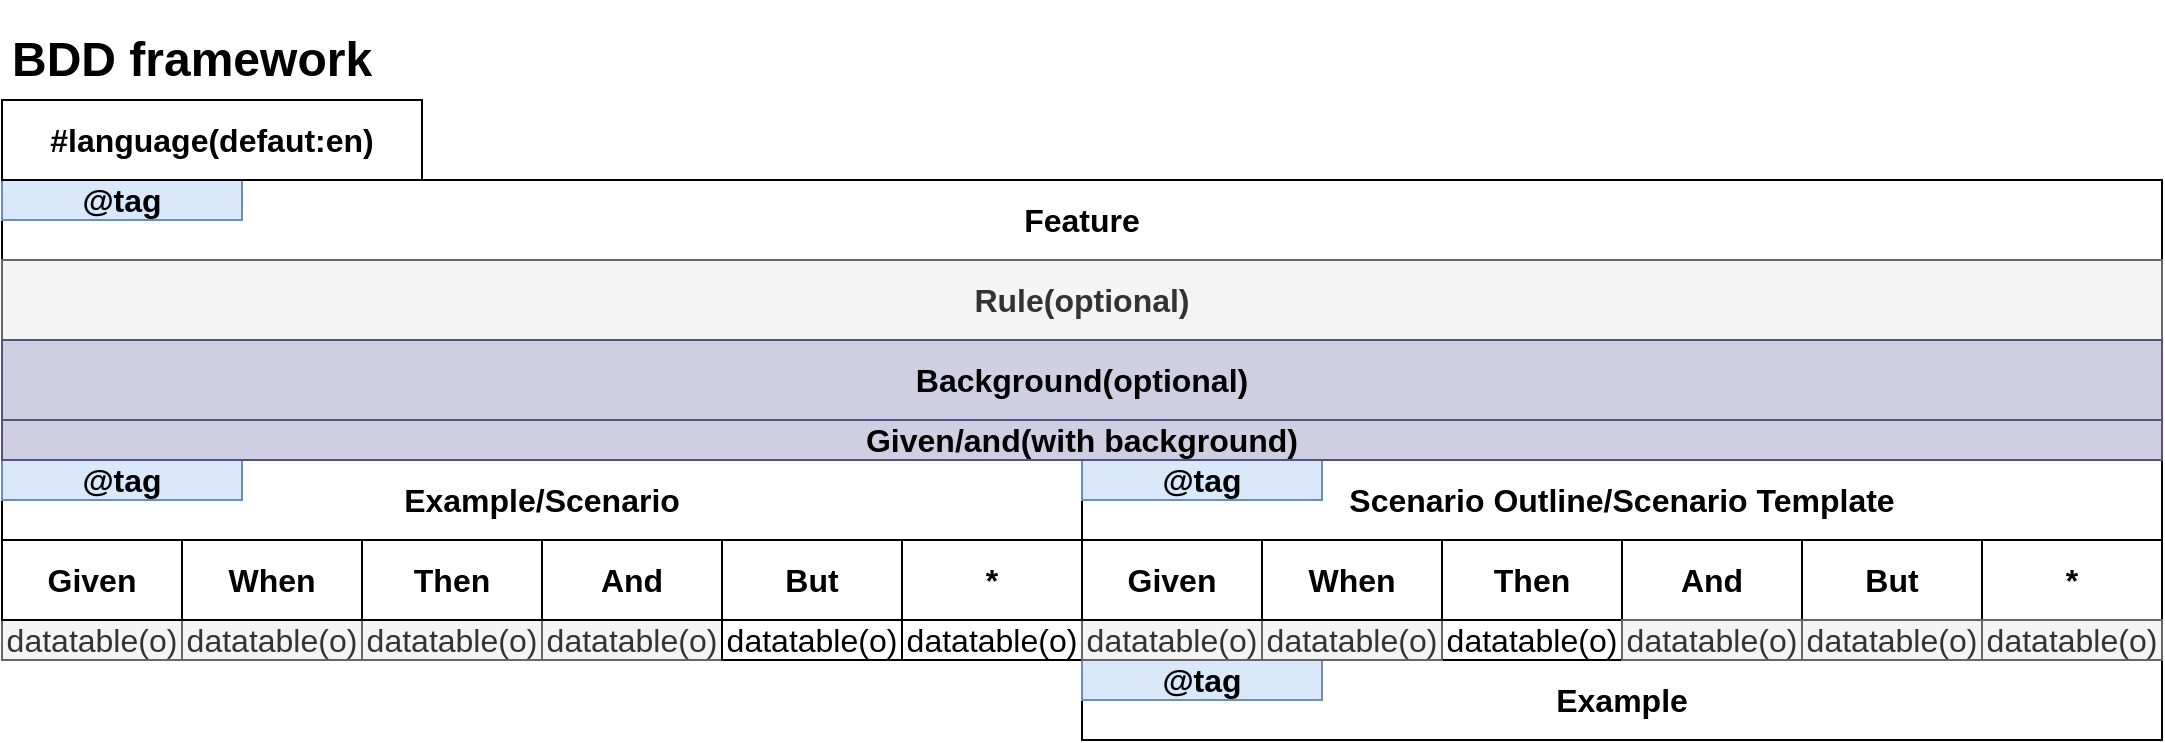 <mxfile version="14.6.6" type="github">
  <diagram id="nuZb1Sd50eIRU1UU2csQ" name="Page-1">
    <mxGraphModel dx="1549" dy="821" grid="1" gridSize="10" guides="1" tooltips="1" connect="1" arrows="1" fold="1" page="1" pageScale="1" pageWidth="827" pageHeight="1169" math="0" shadow="0">
      <root>
        <mxCell id="0" />
        <mxCell id="1" parent="0" />
        <mxCell id="ZxRTsEk0_31swbe6dqES-1" value="Feature" style="rounded=0;whiteSpace=wrap;html=1;fontStyle=1;fontSize=16;" vertex="1" parent="1">
          <mxGeometry x="110" y="110" width="1080" height="40" as="geometry" />
        </mxCell>
        <mxCell id="ZxRTsEk0_31swbe6dqES-2" value="&lt;h1&gt;BDD framework&lt;/h1&gt;" style="text;html=1;strokeColor=none;fillColor=none;spacing=5;spacingTop=-20;whiteSpace=wrap;overflow=hidden;rounded=0;" vertex="1" parent="1">
          <mxGeometry x="110" y="30" width="190" height="50" as="geometry" />
        </mxCell>
        <mxCell id="ZxRTsEk0_31swbe6dqES-3" value="Rule(optional)" style="rounded=0;whiteSpace=wrap;html=1;fontStyle=1;fontSize=16;fillColor=#f5f5f5;strokeColor=#666666;fontColor=#333333;" vertex="1" parent="1">
          <mxGeometry x="110" y="150" width="1080" height="40" as="geometry" />
        </mxCell>
        <mxCell id="ZxRTsEk0_31swbe6dqES-4" value="Example/Scenario" style="rounded=0;whiteSpace=wrap;html=1;fontStyle=1;fontSize=16;" vertex="1" parent="1">
          <mxGeometry x="110" y="250" width="540" height="40" as="geometry" />
        </mxCell>
        <mxCell id="ZxRTsEk0_31swbe6dqES-7" value="Given" style="rounded=0;whiteSpace=wrap;html=1;fontStyle=1;fontSize=16;fillColor=#fff2cc;strokeColor=#d6b656;" vertex="1" parent="1">
          <mxGeometry x="110" y="290" width="90" height="40" as="geometry" />
        </mxCell>
        <mxCell id="ZxRTsEk0_31swbe6dqES-8" value="When" style="rounded=0;whiteSpace=wrap;html=1;fontStyle=1;fontSize=16;fillColor=#fff2cc;strokeColor=#d6b656;" vertex="1" parent="1">
          <mxGeometry x="200" y="290" width="90" height="40" as="geometry" />
        </mxCell>
        <mxCell id="ZxRTsEk0_31swbe6dqES-9" value="Then" style="rounded=0;whiteSpace=wrap;html=1;fontStyle=1;fontSize=16;fillColor=#fff2cc;strokeColor=#d6b656;" vertex="1" parent="1">
          <mxGeometry x="290" y="290" width="90" height="40" as="geometry" />
        </mxCell>
        <mxCell id="ZxRTsEk0_31swbe6dqES-10" value="And" style="rounded=0;whiteSpace=wrap;html=1;fontStyle=1;fontSize=16;fillColor=#fff2cc;strokeColor=#d6b656;" vertex="1" parent="1">
          <mxGeometry x="380" y="290" width="90" height="40" as="geometry" />
        </mxCell>
        <mxCell id="ZxRTsEk0_31swbe6dqES-11" value="But" style="rounded=0;whiteSpace=wrap;html=1;fontStyle=1;fontSize=16;" vertex="1" parent="1">
          <mxGeometry x="470" y="290" width="90" height="40" as="geometry" />
        </mxCell>
        <mxCell id="ZxRTsEk0_31swbe6dqES-12" value="*" style="rounded=0;whiteSpace=wrap;html=1;fontStyle=1;fontSize=16;fillColor=#fff2cc;strokeColor=#d6b656;" vertex="1" parent="1">
          <mxGeometry x="560" y="290" width="90" height="40" as="geometry" />
        </mxCell>
        <mxCell id="ZxRTsEk0_31swbe6dqES-13" value="Background(optional)" style="rounded=0;whiteSpace=wrap;html=1;fontStyle=1;fontSize=16;fillColor=#d0cee2;strokeColor=#56517e;" vertex="1" parent="1">
          <mxGeometry x="110" y="190" width="1080" height="40" as="geometry" />
        </mxCell>
        <mxCell id="ZxRTsEk0_31swbe6dqES-21" value="Scenario Outline/Scenario Template" style="rounded=0;whiteSpace=wrap;html=1;fontStyle=1;fontSize=16;" vertex="1" parent="1">
          <mxGeometry x="650" y="250" width="540" height="40" as="geometry" />
        </mxCell>
        <mxCell id="ZxRTsEk0_31swbe6dqES-22" value="Given" style="rounded=0;whiteSpace=wrap;html=1;fontStyle=1;fontSize=16;fillColor=#fff2cc;strokeColor=#d6b656;" vertex="1" parent="1">
          <mxGeometry x="650" y="290" width="90" height="40" as="geometry" />
        </mxCell>
        <mxCell id="ZxRTsEk0_31swbe6dqES-23" value="When" style="rounded=0;whiteSpace=wrap;html=1;fontStyle=1;fontSize=16;fillColor=#fff2cc;strokeColor=#d6b656;" vertex="1" parent="1">
          <mxGeometry x="740" y="290" width="90" height="40" as="geometry" />
        </mxCell>
        <mxCell id="ZxRTsEk0_31swbe6dqES-24" value="Then" style="rounded=0;whiteSpace=wrap;html=1;fontStyle=1;fontSize=16;" vertex="1" parent="1">
          <mxGeometry x="830" y="290" width="90" height="40" as="geometry" />
        </mxCell>
        <mxCell id="ZxRTsEk0_31swbe6dqES-25" value="And" style="rounded=0;whiteSpace=wrap;html=1;fontStyle=1;fontSize=16;" vertex="1" parent="1">
          <mxGeometry x="920" y="290" width="90" height="40" as="geometry" />
        </mxCell>
        <mxCell id="ZxRTsEk0_31swbe6dqES-26" value="But" style="rounded=0;whiteSpace=wrap;html=1;fontStyle=1;fontSize=16;" vertex="1" parent="1">
          <mxGeometry x="1010" y="290" width="90" height="40" as="geometry" />
        </mxCell>
        <mxCell id="ZxRTsEk0_31swbe6dqES-27" value="*" style="rounded=0;whiteSpace=wrap;html=1;fontStyle=1;fontSize=16;" vertex="1" parent="1">
          <mxGeometry x="1100" y="290" width="90" height="40" as="geometry" />
        </mxCell>
        <mxCell id="ZxRTsEk0_31swbe6dqES-28" value="Example" style="rounded=0;whiteSpace=wrap;html=1;fontStyle=1;fontSize=16;" vertex="1" parent="1">
          <mxGeometry x="650" y="350" width="540" height="40" as="geometry" />
        </mxCell>
        <mxCell id="ZxRTsEk0_31swbe6dqES-51" value="@tag" style="rounded=0;whiteSpace=wrap;html=1;fillColor=#dae8fc;strokeColor=#6c8ebf;fontStyle=1;fontSize=16;" vertex="1" parent="1">
          <mxGeometry x="110" y="110" width="120" height="20" as="geometry" />
        </mxCell>
        <mxCell id="ZxRTsEk0_31swbe6dqES-52" value="#language(defaut:en)" style="rounded=0;whiteSpace=wrap;html=1;fontStyle=1;fontSize=16;" vertex="1" parent="1">
          <mxGeometry x="110" y="70" width="210" height="40" as="geometry" />
        </mxCell>
        <mxCell id="ZxRTsEk0_31swbe6dqES-53" value="@tag" style="rounded=0;whiteSpace=wrap;html=1;fillColor=#dae8fc;strokeColor=#6c8ebf;fontStyle=1;fontSize=16;" vertex="1" parent="1">
          <mxGeometry x="110" y="250" width="120" height="20" as="geometry" />
        </mxCell>
        <mxCell id="ZxRTsEk0_31swbe6dqES-54" value="@tag" style="rounded=0;whiteSpace=wrap;html=1;fillColor=#dae8fc;strokeColor=#6c8ebf;fontStyle=1;fontSize=16;" vertex="1" parent="1">
          <mxGeometry x="650" y="250" width="120" height="20" as="geometry" />
        </mxCell>
        <mxCell id="ZxRTsEk0_31swbe6dqES-55" value="@tag" style="rounded=0;whiteSpace=wrap;html=1;fillColor=#dae8fc;strokeColor=#6c8ebf;fontStyle=1;fontSize=16;" vertex="1" parent="1">
          <mxGeometry x="650" y="350" width="120" height="20" as="geometry" />
        </mxCell>
        <mxCell id="ZxRTsEk0_31swbe6dqES-56" value="datatable(o)" style="rounded=0;whiteSpace=wrap;html=1;fontSize=16;" vertex="1" parent="1">
          <mxGeometry x="110" y="330" width="90" height="20" as="geometry" />
        </mxCell>
        <mxCell id="ZxRTsEk0_31swbe6dqES-58" value="datatable(o)" style="rounded=0;whiteSpace=wrap;html=1;fontSize=16;fillColor=#f5f5f5;strokeColor=#666666;fontColor=#333333;" vertex="1" parent="1">
          <mxGeometry x="200" y="330" width="90" height="20" as="geometry" />
        </mxCell>
        <mxCell id="ZxRTsEk0_31swbe6dqES-59" value="datatable(o)" style="rounded=0;whiteSpace=wrap;html=1;fontSize=16;fillColor=#f5f5f5;strokeColor=#666666;fontColor=#333333;" vertex="1" parent="1">
          <mxGeometry x="380" y="330" width="90" height="20" as="geometry" />
        </mxCell>
        <mxCell id="ZxRTsEk0_31swbe6dqES-60" value="datatable(o)" style="rounded=0;whiteSpace=wrap;html=1;fontSize=16;fillColor=#f5f5f5;strokeColor=#666666;fontColor=#333333;" vertex="1" parent="1">
          <mxGeometry x="290" y="330" width="90" height="20" as="geometry" />
        </mxCell>
        <mxCell id="ZxRTsEk0_31swbe6dqES-61" value="datatable(o)" style="rounded=0;whiteSpace=wrap;html=1;fontSize=16;" vertex="1" parent="1">
          <mxGeometry x="470" y="330" width="90" height="20" as="geometry" />
        </mxCell>
        <mxCell id="ZxRTsEk0_31swbe6dqES-62" value="datatable(o)" style="rounded=0;whiteSpace=wrap;html=1;fontSize=16;" vertex="1" parent="1">
          <mxGeometry x="560" y="330" width="90" height="20" as="geometry" />
        </mxCell>
        <mxCell id="ZxRTsEk0_31swbe6dqES-63" value="datatable(o)" style="rounded=0;whiteSpace=wrap;html=1;fontSize=16;" vertex="1" parent="1">
          <mxGeometry x="740" y="330" width="90" height="20" as="geometry" />
        </mxCell>
        <mxCell id="ZxRTsEk0_31swbe6dqES-64" value="datatable(o)" style="rounded=0;whiteSpace=wrap;html=1;fontSize=16;" vertex="1" parent="1">
          <mxGeometry x="650" y="330" width="90" height="20" as="geometry" />
        </mxCell>
        <mxCell id="ZxRTsEk0_31swbe6dqES-65" value="datatable(o)" style="rounded=0;whiteSpace=wrap;html=1;fontSize=16;" vertex="1" parent="1">
          <mxGeometry x="830" y="330" width="90" height="20" as="geometry" />
        </mxCell>
        <mxCell id="ZxRTsEk0_31swbe6dqES-66" value="datatable(o)" style="rounded=0;whiteSpace=wrap;html=1;fontSize=16;" vertex="1" parent="1">
          <mxGeometry x="920" y="330" width="90" height="20" as="geometry" />
        </mxCell>
        <mxCell id="ZxRTsEk0_31swbe6dqES-67" value="datatable(o)" style="rounded=0;whiteSpace=wrap;html=1;fontSize=16;" vertex="1" parent="1">
          <mxGeometry x="1100" y="330" width="90" height="20" as="geometry" />
        </mxCell>
        <mxCell id="ZxRTsEk0_31swbe6dqES-68" value="datatable(o)" style="rounded=0;whiteSpace=wrap;html=1;fontSize=16;" vertex="1" parent="1">
          <mxGeometry x="1010" y="330" width="90" height="20" as="geometry" />
        </mxCell>
        <mxCell id="ZxRTsEk0_31swbe6dqES-69" value="datatable(o)" style="rounded=0;whiteSpace=wrap;html=1;fontSize=16;" vertex="1" parent="1">
          <mxGeometry x="110" y="330" width="90" height="20" as="geometry" />
        </mxCell>
        <mxCell id="ZxRTsEk0_31swbe6dqES-70" value="datatable(o)" style="rounded=0;whiteSpace=wrap;html=1;fontSize=16;" vertex="1" parent="1">
          <mxGeometry x="1100" y="330" width="90" height="20" as="geometry" />
        </mxCell>
        <mxCell id="ZxRTsEk0_31swbe6dqES-71" value="datatable(o)" style="rounded=0;whiteSpace=wrap;html=1;fontSize=16;" vertex="1" parent="1">
          <mxGeometry x="1010" y="330" width="90" height="20" as="geometry" />
        </mxCell>
        <mxCell id="ZxRTsEk0_31swbe6dqES-72" value="datatable(o)" style="rounded=0;whiteSpace=wrap;html=1;fontSize=16;" vertex="1" parent="1">
          <mxGeometry x="920" y="330" width="90" height="20" as="geometry" />
        </mxCell>
        <mxCell id="ZxRTsEk0_31swbe6dqES-73" value="datatable(o)" style="rounded=0;whiteSpace=wrap;html=1;fontSize=16;fillColor=#f5f5f5;strokeColor=#666666;fontColor=#333333;" vertex="1" parent="1">
          <mxGeometry x="110" y="330" width="90" height="20" as="geometry" />
        </mxCell>
        <mxCell id="ZxRTsEk0_31swbe6dqES-74" value="datatable(o)" style="rounded=0;whiteSpace=wrap;html=1;fontSize=16;fillColor=#f5f5f5;strokeColor=#666666;fontColor=#333333;" vertex="1" parent="1">
          <mxGeometry x="1100" y="330" width="90" height="20" as="geometry" />
        </mxCell>
        <mxCell id="ZxRTsEk0_31swbe6dqES-75" value="datatable(o)" style="rounded=0;whiteSpace=wrap;html=1;fontSize=16;fillColor=#f5f5f5;strokeColor=#666666;fontColor=#333333;" vertex="1" parent="1">
          <mxGeometry x="1010" y="330" width="90" height="20" as="geometry" />
        </mxCell>
        <mxCell id="ZxRTsEk0_31swbe6dqES-76" value="datatable(o)" style="rounded=0;whiteSpace=wrap;html=1;fontSize=16;fillColor=#f5f5f5;strokeColor=#666666;fontColor=#333333;" vertex="1" parent="1">
          <mxGeometry x="920" y="330" width="90" height="20" as="geometry" />
        </mxCell>
        <mxCell id="ZxRTsEk0_31swbe6dqES-77" value="datatable(o)" style="rounded=0;whiteSpace=wrap;html=1;fontSize=16;fillColor=#f5f5f5;strokeColor=#666666;fontColor=#333333;" vertex="1" parent="1">
          <mxGeometry x="740" y="330" width="90" height="20" as="geometry" />
        </mxCell>
        <mxCell id="ZxRTsEk0_31swbe6dqES-78" value="datatable(o)" style="rounded=0;whiteSpace=wrap;html=1;fontSize=16;fillColor=#f5f5f5;strokeColor=#666666;fontColor=#333333;" vertex="1" parent="1">
          <mxGeometry x="650" y="330" width="90" height="20" as="geometry" />
        </mxCell>
        <mxCell id="ZxRTsEk0_31swbe6dqES-79" value="&lt;span&gt;Given/and&lt;/span&gt;(with background)" style="rounded=0;whiteSpace=wrap;html=1;fontStyle=1;fontSize=16;fillColor=#d0cee2;strokeColor=#56517e;" vertex="1" parent="1">
          <mxGeometry x="110" y="230" width="1080" height="20" as="geometry" />
        </mxCell>
        <mxCell id="ZxRTsEk0_31swbe6dqES-80" value="Given" style="rounded=0;whiteSpace=wrap;html=1;fontStyle=1;fontSize=16;fillColor=#fff2cc;strokeColor=#d6b656;" vertex="1" parent="1">
          <mxGeometry x="110" y="290" width="90" height="40" as="geometry" />
        </mxCell>
        <mxCell id="ZxRTsEk0_31swbe6dqES-81" value="When" style="rounded=0;whiteSpace=wrap;html=1;fontStyle=1;fontSize=16;fillColor=#fff2cc;strokeColor=#d6b656;" vertex="1" parent="1">
          <mxGeometry x="200" y="290" width="90" height="40" as="geometry" />
        </mxCell>
        <mxCell id="ZxRTsEk0_31swbe6dqES-82" value="Then" style="rounded=0;whiteSpace=wrap;html=1;fontStyle=1;fontSize=16;fillColor=#fff2cc;strokeColor=#d6b656;" vertex="1" parent="1">
          <mxGeometry x="290" y="290" width="90" height="40" as="geometry" />
        </mxCell>
        <mxCell id="ZxRTsEk0_31swbe6dqES-83" value="And" style="rounded=0;whiteSpace=wrap;html=1;fontStyle=1;fontSize=16;fillColor=#fff2cc;strokeColor=#d6b656;" vertex="1" parent="1">
          <mxGeometry x="380" y="290" width="90" height="40" as="geometry" />
        </mxCell>
        <mxCell id="ZxRTsEk0_31swbe6dqES-84" value="Given" style="rounded=0;whiteSpace=wrap;html=1;fontStyle=1;fontSize=16;" vertex="1" parent="1">
          <mxGeometry x="110" y="290" width="90" height="40" as="geometry" />
        </mxCell>
        <mxCell id="ZxRTsEk0_31swbe6dqES-85" value="When" style="rounded=0;whiteSpace=wrap;html=1;fontStyle=1;fontSize=16;" vertex="1" parent="1">
          <mxGeometry x="200" y="290" width="90" height="40" as="geometry" />
        </mxCell>
        <mxCell id="ZxRTsEk0_31swbe6dqES-86" value="Then" style="rounded=0;whiteSpace=wrap;html=1;fontStyle=1;fontSize=16;" vertex="1" parent="1">
          <mxGeometry x="290" y="290" width="90" height="40" as="geometry" />
        </mxCell>
        <mxCell id="ZxRTsEk0_31swbe6dqES-87" value="And" style="rounded=0;whiteSpace=wrap;html=1;fontStyle=1;fontSize=16;" vertex="1" parent="1">
          <mxGeometry x="380" y="290" width="90" height="40" as="geometry" />
        </mxCell>
        <mxCell id="ZxRTsEk0_31swbe6dqES-88" value="*" style="rounded=0;whiteSpace=wrap;html=1;fontStyle=1;fontSize=16;" vertex="1" parent="1">
          <mxGeometry x="560" y="290" width="90" height="40" as="geometry" />
        </mxCell>
        <mxCell id="ZxRTsEk0_31swbe6dqES-89" value="Given" style="rounded=0;whiteSpace=wrap;html=1;fontStyle=1;fontSize=16;" vertex="1" parent="1">
          <mxGeometry x="650" y="290" width="90" height="40" as="geometry" />
        </mxCell>
        <mxCell id="ZxRTsEk0_31swbe6dqES-90" value="When" style="rounded=0;whiteSpace=wrap;html=1;fontStyle=1;fontSize=16;" vertex="1" parent="1">
          <mxGeometry x="740" y="290" width="90" height="40" as="geometry" />
        </mxCell>
      </root>
    </mxGraphModel>
  </diagram>
</mxfile>

